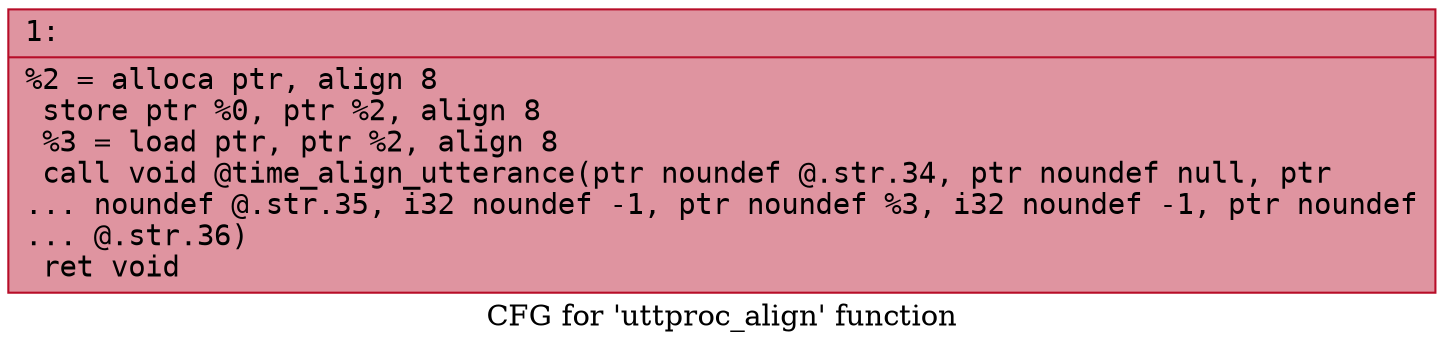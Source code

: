 digraph "CFG for 'uttproc_align' function" {
	label="CFG for 'uttproc_align' function";

	Node0x6000008a02d0 [shape=record,color="#b70d28ff", style=filled, fillcolor="#b70d2870" fontname="Courier",label="{1:\l|  %2 = alloca ptr, align 8\l  store ptr %0, ptr %2, align 8\l  %3 = load ptr, ptr %2, align 8\l  call void @time_align_utterance(ptr noundef @.str.34, ptr noundef null, ptr\l... noundef @.str.35, i32 noundef -1, ptr noundef %3, i32 noundef -1, ptr noundef\l... @.str.36)\l  ret void\l}"];
}
